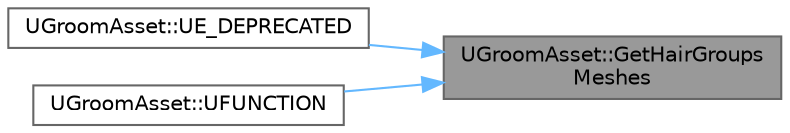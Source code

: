 digraph "UGroomAsset::GetHairGroupsMeshes"
{
 // INTERACTIVE_SVG=YES
 // LATEX_PDF_SIZE
  bgcolor="transparent";
  edge [fontname=Helvetica,fontsize=10,labelfontname=Helvetica,labelfontsize=10];
  node [fontname=Helvetica,fontsize=10,shape=box,height=0.2,width=0.4];
  rankdir="RL";
  Node1 [id="Node000001",label="UGroomAsset::GetHairGroups\lMeshes",height=0.2,width=0.4,color="gray40", fillcolor="grey60", style="filled", fontcolor="black",tooltip=" "];
  Node1 -> Node2 [id="edge1_Node000001_Node000002",dir="back",color="steelblue1",style="solid",tooltip=" "];
  Node2 [id="Node000002",label="UGroomAsset::UE_DEPRECATED",height=0.2,width=0.4,color="grey40", fillcolor="white", style="filled",URL="$da/dec/classUGroomAsset.html#a5024f517bcfacc264dab13bfff4158a9",tooltip="Meshes - Source description data."];
  Node1 -> Node3 [id="edge2_Node000001_Node000003",dir="back",color="steelblue1",style="solid",tooltip=" "];
  Node3 [id="Node000003",label="UGroomAsset::UFUNCTION",height=0.2,width=0.4,color="grey40", fillcolor="white", style="filled",URL="$da/dec/classUGroomAsset.html#acccdc41f9481df8e9187d149e96b3ce5",tooltip=" "];
}
